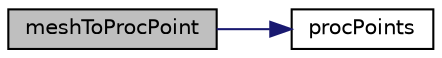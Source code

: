 digraph "meshToProcPoint"
{
  bgcolor="transparent";
  edge [fontname="Helvetica",fontsize="10",labelfontname="Helvetica",labelfontsize="10"];
  node [fontname="Helvetica",fontsize="10",shape=record];
  rankdir="LR";
  Node1 [label="meshToProcPoint",height=0.2,width=0.4,color="black", fillcolor="grey75", style="filled", fontcolor="black"];
  Node1 -> Node2 [color="midnightblue",fontsize="10",style="solid",fontname="Helvetica"];
  Node2 [label="procPoints",height=0.2,width=0.4,color="black",URL="$a00934.html#ab89b667c8217e74303772afdaf50e7fc",tooltip="procPoints is per point the connected points (in "];
}
